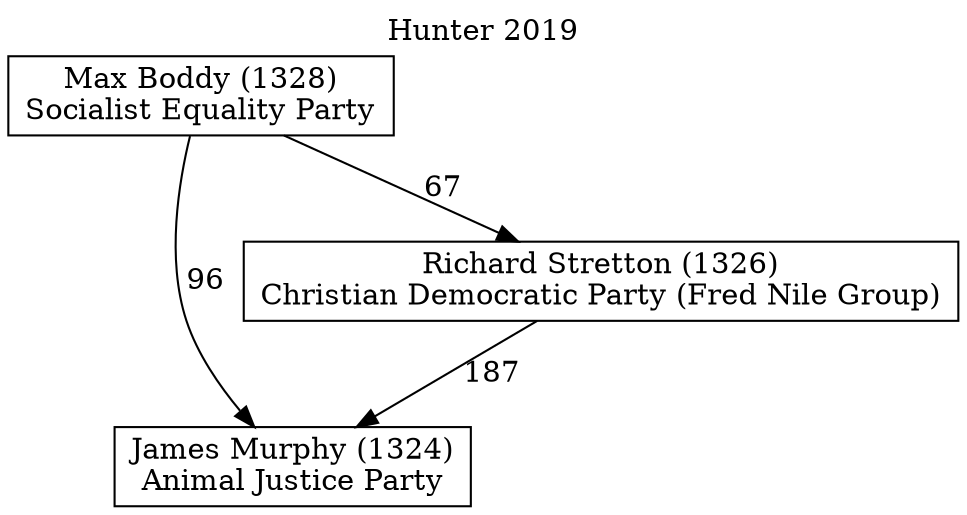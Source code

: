 // House preference flow
digraph "James Murphy (1324)_Hunter_2019" {
	graph [label="Hunter 2019" labelloc=t mclimit=10]
	node [shape=box]
	"James Murphy (1324)" [label="James Murphy (1324)
Animal Justice Party"]
	"Richard Stretton (1326)" [label="Richard Stretton (1326)
Christian Democratic Party (Fred Nile Group)"]
	"Max Boddy (1328)" [label="Max Boddy (1328)
Socialist Equality Party"]
	"Richard Stretton (1326)" -> "James Murphy (1324)" [label=187]
	"Max Boddy (1328)" -> "Richard Stretton (1326)" [label=67]
	"Max Boddy (1328)" -> "James Murphy (1324)" [label=96]
}
